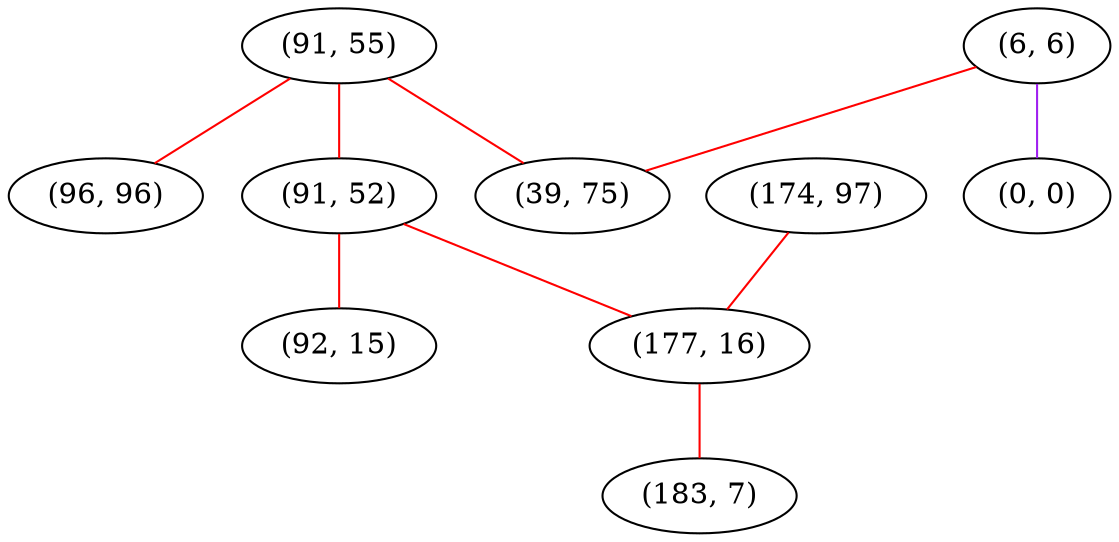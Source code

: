 graph "" {
"(91, 55)";
"(96, 96)";
"(91, 52)";
"(6, 6)";
"(174, 97)";
"(92, 15)";
"(0, 0)";
"(39, 75)";
"(177, 16)";
"(183, 7)";
"(91, 55)" -- "(39, 75)"  [color=red, key=0, weight=1];
"(91, 55)" -- "(96, 96)"  [color=red, key=0, weight=1];
"(91, 55)" -- "(91, 52)"  [color=red, key=0, weight=1];
"(91, 52)" -- "(177, 16)"  [color=red, key=0, weight=1];
"(91, 52)" -- "(92, 15)"  [color=red, key=0, weight=1];
"(6, 6)" -- "(39, 75)"  [color=red, key=0, weight=1];
"(6, 6)" -- "(0, 0)"  [color=purple, key=0, weight=4];
"(174, 97)" -- "(177, 16)"  [color=red, key=0, weight=1];
"(177, 16)" -- "(183, 7)"  [color=red, key=0, weight=1];
}
